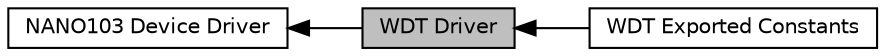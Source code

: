 digraph "WDT Driver"
{
  edge [fontname="Helvetica",fontsize="10",labelfontname="Helvetica",labelfontsize="10"];
  node [fontname="Helvetica",fontsize="10",shape=box];
  rankdir=LR;
  Node2 [label="NANO103 Device Driver",height=0.2,width=0.4,color="black", fillcolor="white", style="filled",URL="$d5/dcb/group___n_a_n_o103___device___driver.html",tooltip=" "];
  Node1 [label="WDT Driver",height=0.2,width=0.4,color="black", fillcolor="grey75", style="filled", fontcolor="black",tooltip=" "];
  Node3 [label="WDT Exported Constants",height=0.2,width=0.4,color="black", fillcolor="white", style="filled",URL="$db/dce/group___n_a_n_o103___w_d_t___e_x_p_o_r_t_e_d___c_o_n_s_t_a_n_t_s.html",tooltip=" "];
  Node2->Node1 [shape=plaintext, dir="back", style="solid"];
  Node1->Node3 [shape=plaintext, dir="back", style="solid"];
}
